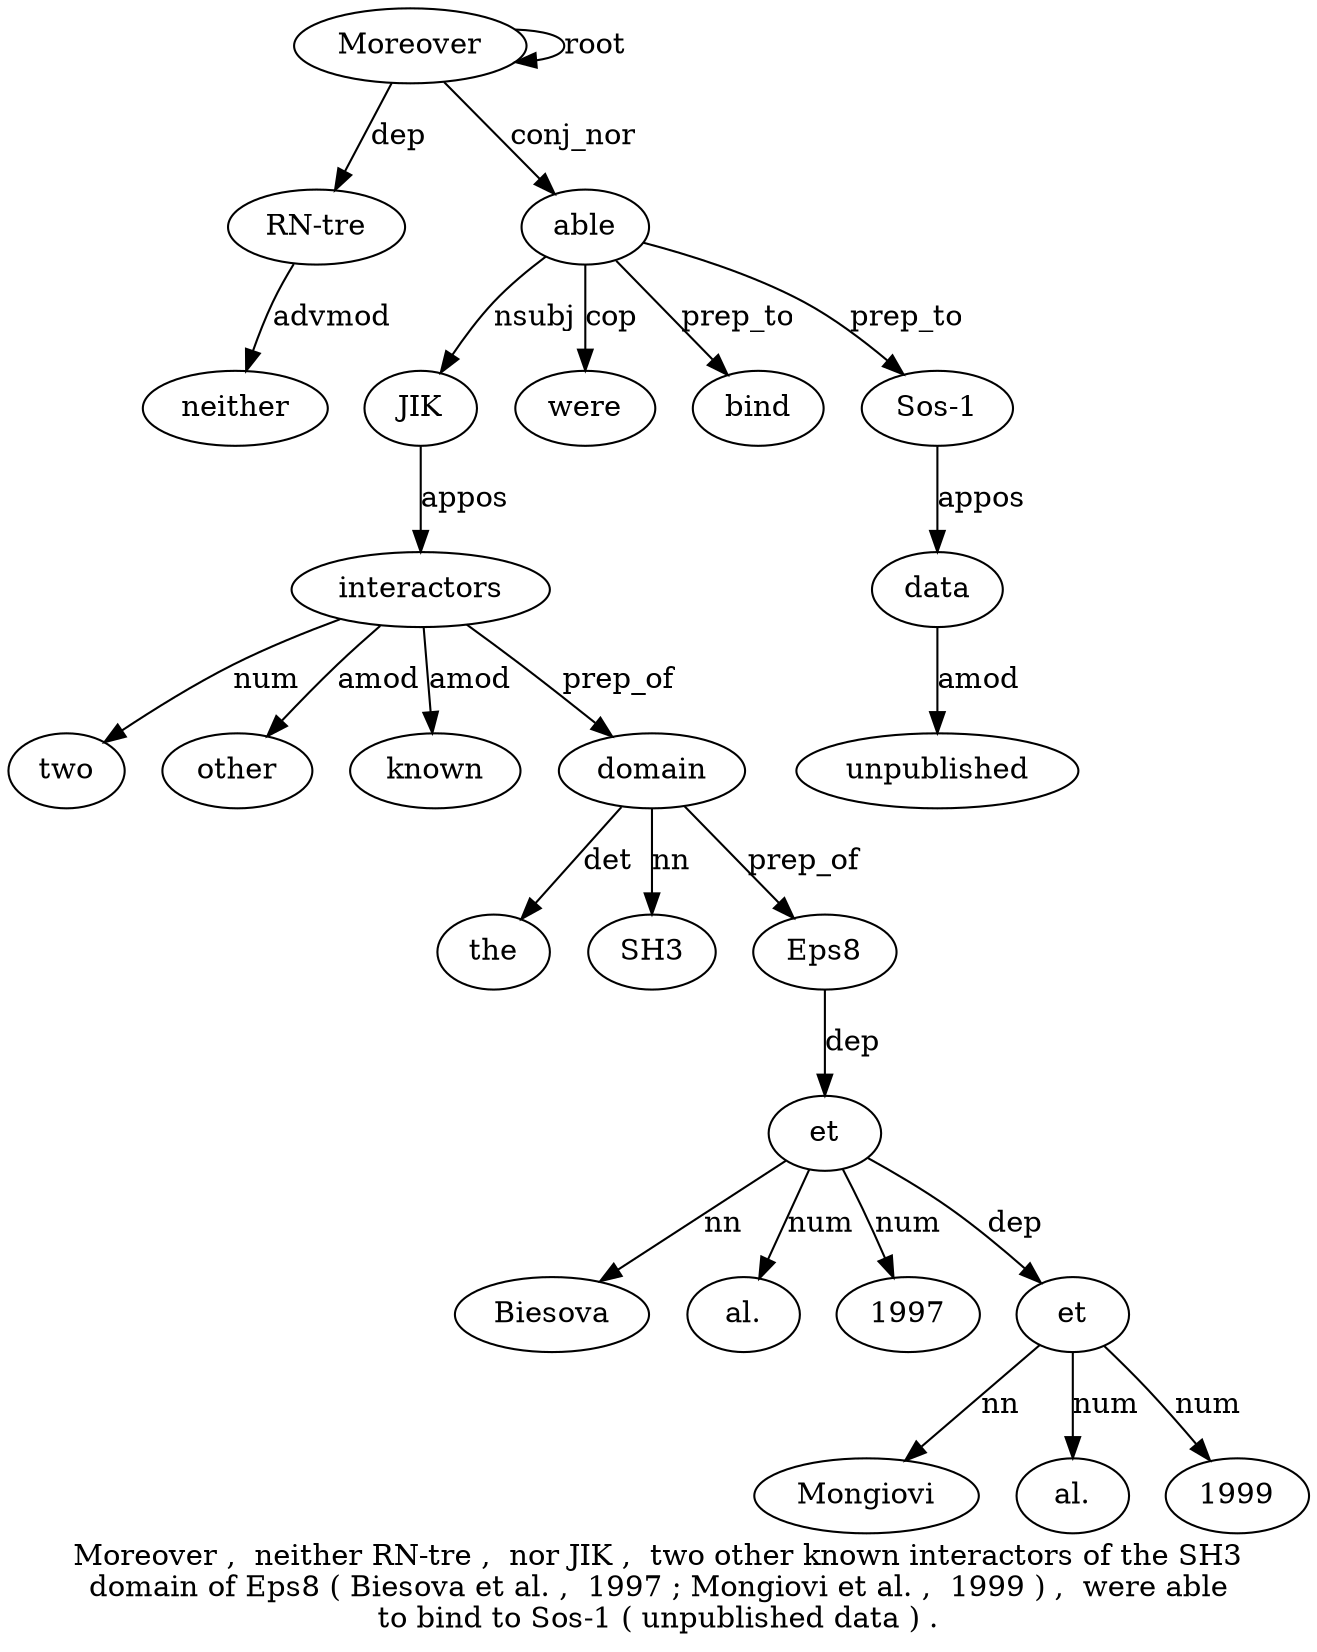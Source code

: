 digraph "Moreover ,  neither RN-tre ,  nor JIK ,  two other known interactors of the SH3 domain of Eps8 ( Biesova et al. ,  1997 ; Mongiovi et al. ,  1999 ) ,  were able to bind to Sos-1 ( unpublished data ) ." {
label="Moreover ,  neither RN-tre ,  nor JIK ,  two other known interactors of the SH3
domain of Eps8 ( Biesova et al. ,  1997 ; Mongiovi et al. ,  1999 ) ,  were able
to bind to Sos-1 ( unpublished data ) .";
Moreover1 [style=filled, fillcolor=white, label=Moreover];
Moreover1 -> Moreover1  [label=root];
"RN-tre4" [style=filled, fillcolor=white, label="RN-tre"];
neither3 [style=filled, fillcolor=white, label=neither];
"RN-tre4" -> neither3  [label=advmod];
Moreover1 -> "RN-tre4"  [label=dep];
able34 [style=filled, fillcolor=white, label=able];
JIK7 [style=filled, fillcolor=white, label=JIK];
able34 -> JIK7  [label=nsubj];
interactors12 [style=filled, fillcolor=white, label=interactors];
two9 [style=filled, fillcolor=white, label=two];
interactors12 -> two9  [label=num];
other10 [style=filled, fillcolor=white, label=other];
interactors12 -> other10  [label=amod];
known11 [style=filled, fillcolor=white, label=known];
interactors12 -> known11  [label=amod];
JIK7 -> interactors12  [label=appos];
domain16 [style=filled, fillcolor=white, label=domain];
the14 [style=filled, fillcolor=white, label=the];
domain16 -> the14  [label=det];
SH315 [style=filled, fillcolor=white, label=SH3];
domain16 -> SH315  [label=nn];
interactors12 -> domain16  [label=prep_of];
Eps81 [style=filled, fillcolor=white, label=Eps8];
domain16 -> Eps81  [label=prep_of];
et21 [style=filled, fillcolor=white, label=et];
Biesova20 [style=filled, fillcolor=white, label=Biesova];
et21 -> Biesova20  [label=nn];
Eps81 -> et21  [label=dep];
"al.22" [style=filled, fillcolor=white, label="al."];
et21 -> "al.22"  [label=num];
199724 [style=filled, fillcolor=white, label=1997];
et21 -> 199724  [label=num];
et27 [style=filled, fillcolor=white, label=et];
Mongiovi26 [style=filled, fillcolor=white, label=Mongiovi];
et27 -> Mongiovi26  [label=nn];
et21 -> et27  [label=dep];
"al.28" [style=filled, fillcolor=white, label="al."];
et27 -> "al.28"  [label=num];
199930 [style=filled, fillcolor=white, label=1999];
et27 -> 199930  [label=num];
were33 [style=filled, fillcolor=white, label=were];
able34 -> were33  [label=cop];
Moreover1 -> able34  [label=conj_nor];
bind36 [style=filled, fillcolor=white, label=bind];
able34 -> bind36  [label=prep_to];
"Sos-138" [style=filled, fillcolor=white, label="Sos-1"];
able34 -> "Sos-138"  [label=prep_to];
data41 [style=filled, fillcolor=white, label=data];
unpublished40 [style=filled, fillcolor=white, label=unpublished];
data41 -> unpublished40  [label=amod];
"Sos-138" -> data41  [label=appos];
}

